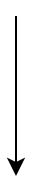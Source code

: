 <mxfile version="13.1.3">
    <diagram id="flpnRUb7V3uZ4bLCsv3j">
        jZNNT4QwEIZ/DXegix9XcdWDJiZ78NzQEWoKQ8rggr/eIlMKko1eSPv0ne8hEnk9PFrZVi+owERprIZI3EdpepPduu8ERgYinkFptZpREsBJfwFDL+u1gm4jJERDut3CApsGCtowaS2et7J3NNuorSxhB06FNHv6phVVXEV6HfgT6LLykZMrLriWXsyVdJVUeF4hcYxEbhFpPtVDDmbqne/LbPdw4XVJzEJD/zE4cBo0+tpAuVL5ipYqLLGR5hjoncW+UTA5iN0taJ4RWwcTBz+AaOS5yZ7QoYpqw69zzCnQxayTpRduhwBrIDs6iQUjSX9u7SRPs1x0i+kraucxjXnxhG87713m9867IGlLILZat+0PR4fsl6MOe1vAzpE7rOoJ6Gcq/hqmP8vDLySO3w==
    </diagram>
</mxfile>
